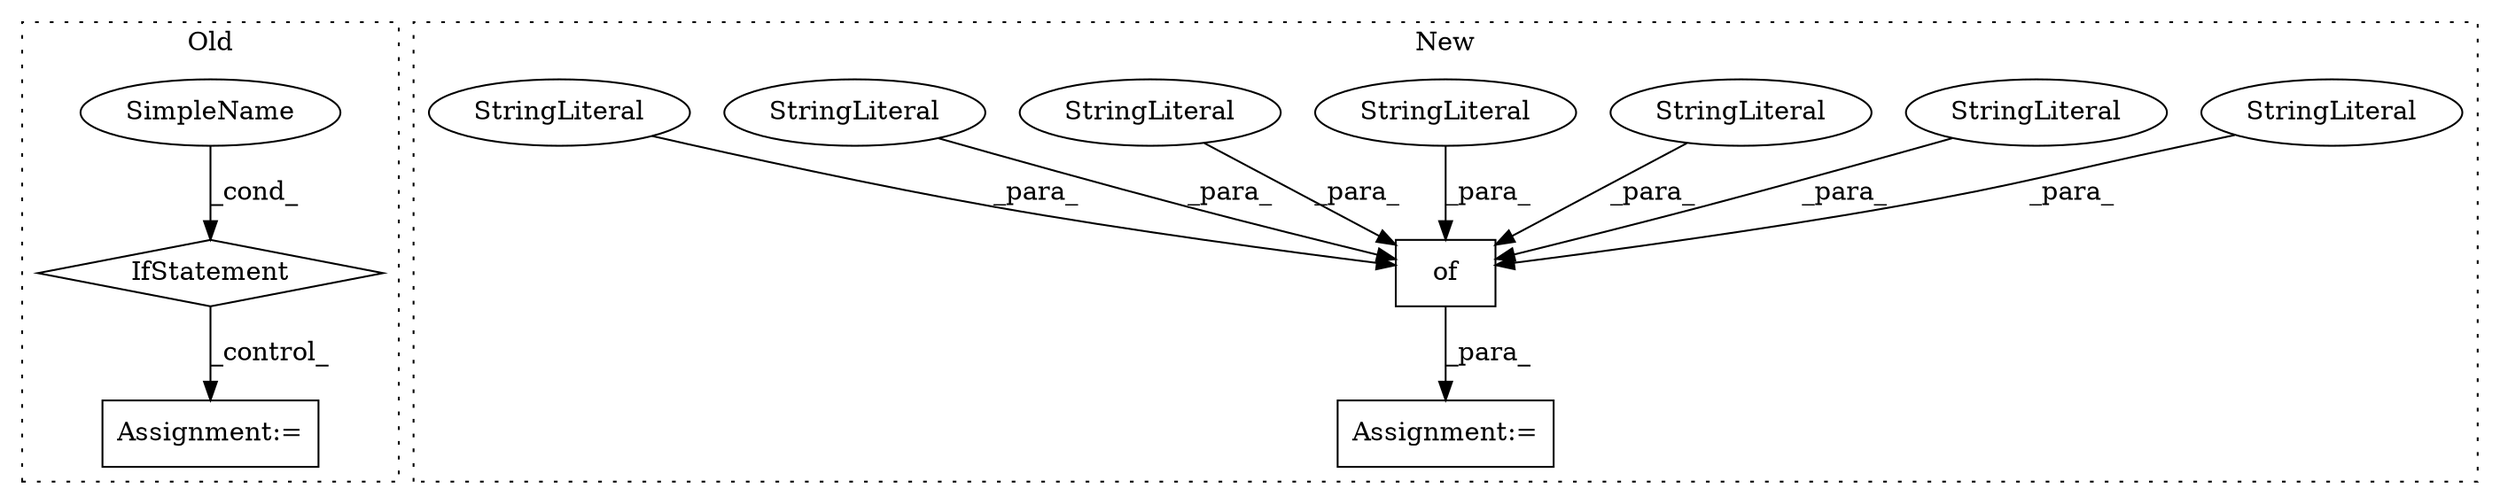 digraph G {
subgraph cluster0 {
1 [label="IfStatement" a="25" s="2169,2184" l="4,2" shape="diamond"];
4 [label="Assignment:=" a="7" s="2199" l="1" shape="box"];
12 [label="SimpleName" a="42" s="2173" l="11" shape="ellipse"];
label = "Old";
style="dotted";
}
subgraph cluster1 {
2 [label="of" a="32" s="3636,3772" l="3,1" shape="box"];
3 [label="Assignment:=" a="7" s="3631" l="1" shape="box"];
5 [label="StringLiteral" a="45" s="3762" l="5" shape="ellipse"];
6 [label="StringLiteral" a="45" s="3731" l="9" shape="ellipse"];
7 [label="StringLiteral" a="45" s="3639" l="7" shape="ellipse"];
8 [label="StringLiteral" a="45" s="3714" l="4" shape="ellipse"];
9 [label="StringLiteral" a="45" s="3689" l="8" shape="ellipse"];
10 [label="StringLiteral" a="45" s="3662" l="9" shape="ellipse"];
11 [label="StringLiteral" a="45" s="3743" l="5" shape="ellipse"];
label = "New";
style="dotted";
}
1 -> 4 [label="_control_"];
2 -> 3 [label="_para_"];
5 -> 2 [label="_para_"];
6 -> 2 [label="_para_"];
7 -> 2 [label="_para_"];
8 -> 2 [label="_para_"];
9 -> 2 [label="_para_"];
10 -> 2 [label="_para_"];
11 -> 2 [label="_para_"];
12 -> 1 [label="_cond_"];
}